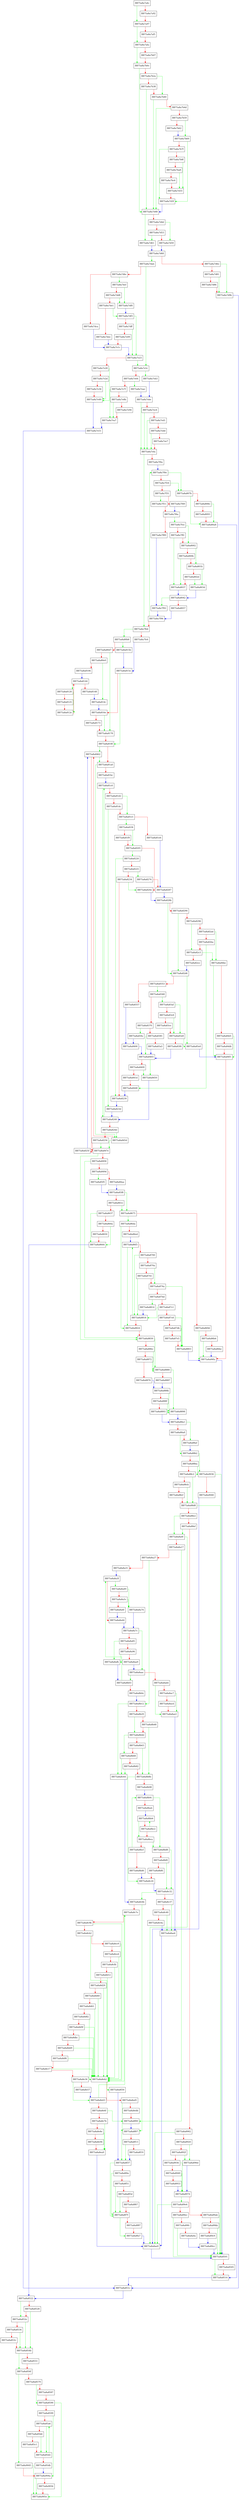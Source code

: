 digraph ResScan {
  node [shape="box"];
  graph [splines=ortho];
  BB75a8a7a4c -> BB75a8a7a97 [color="green"];
  BB75a8a7a4c -> BB75a8a7a92 [color="red"];
  BB75a8a7a92 -> BB75a8a7a97 [color="red"];
  BB75a8a7a97 -> BB75a8a7afa [color="green"];
  BB75a8a7a97 -> BB75a8a7af5 [color="red"];
  BB75a8a7af5 -> BB75a8a7afa [color="red"];
  BB75a8a7afa -> BB75a8a7b0c [color="green"];
  BB75a8a7afa -> BB75a8a7b07 [color="red"];
  BB75a8a7b07 -> BB75a8a7b0c [color="red"];
  BB75a8a7b0c -> BB75a8a7d48 [color="green"];
  BB75a8a7b0c -> BB75a8a7b2a [color="red"];
  BB75a8a7b2a -> BB75a8a7b40 [color="green"];
  BB75a8a7b2a -> BB75a8a7b38 [color="red"];
  BB75a8a7b38 -> BB75a8a7d48 [color="green"];
  BB75a8a7b38 -> BB75a8a7b40 [color="red"];
  BB75a8a7b40 -> BB75a8a7d48 [color="green"];
  BB75a8a7b40 -> BB75a8a7b4d [color="red"];
  BB75a8a7b4d -> BB75a8a7d48 [color="green"];
  BB75a8a7b4d -> BB75a8a7b59 [color="red"];
  BB75a8a7b59 -> BB75a8a7b69 [color="green"];
  BB75a8a7b59 -> BB75a8a7b62 [color="red"];
  BB75a8a7b62 -> BB75a8a7b69 [color="blue"];
  BB75a8a7b69 -> BB75a8a7d3f [color="green"];
  BB75a8a7b69 -> BB75a8a7b7f [color="red"];
  BB75a8a7b7f -> BB75a8a7d3f [color="green"];
  BB75a8a7b7f -> BB75a8a7b8f [color="red"];
  BB75a8a7b8f -> BB75a8a7d33 [color="green"];
  BB75a8a7b8f -> BB75a8a7ba8 [color="red"];
  BB75a8a7ba8 -> BB75a8a7d33 [color="green"];
  BB75a8a7ba8 -> BB75a8a7bc6 [color="red"];
  BB75a8a7bc6 -> BB75a8a7d33 [color="red"];
  BB75a8a7d33 -> BB75a8a7d3f [color="red"];
  BB75a8a7d3f -> BB75a8a7d48 [color="blue"];
  BB75a8a7d48 -> BB75a8a7d61 [color="green"];
  BB75a8a7d48 -> BB75a8a7d4d [color="red"];
  BB75a8a7d4d -> BB75a8a7d59 [color="green"];
  BB75a8a7d4d -> BB75a8a7d53 [color="red"];
  BB75a8a7d53 -> BB75a8a7d61 [color="green"];
  BB75a8a7d53 -> BB75a8a7d59 [color="red"];
  BB75a8a7d59 -> BB75a8a7d68 [color="blue"];
  BB75a8a7d61 -> BB75a8a7d68 [color="blue"];
  BB75a8a7d68 -> BB75a8a7dab [color="green"];
  BB75a8a7d68 -> BB75a8a7d6e [color="red"];
  BB75a8a7d6e -> BB75a8a7d9b [color="green"];
  BB75a8a7d6e -> BB75a8a7d81 [color="red"];
  BB75a8a7d81 -> BB75a8a7d9b [color="green"];
  BB75a8a7d81 -> BB75a8a7d86 [color="red"];
  BB75a8a7d86 -> BB75a8a7d9b [color="red"];
  BB75a8a7d9b -> BB75a8a851c [color="blue"];
  BB75a8a7dab -> BB75a8a7e5c [color="green"];
  BB75a8a7dab -> BB75a8a7dbc [color="red"];
  BB75a8a7dbc -> BB75a8a7dcf [color="green"];
  BB75a8a7dbc -> BB75a8a7dca [color="red"];
  BB75a8a7dca -> BB75a8a7e1c [color="blue"];
  BB75a8a7dcf -> BB75a8a7df0 [color="green"];
  BB75a8a7dcf -> BB75a8a7dd8 [color="red"];
  BB75a8a7dd8 -> BB75a8a7df0 [color="green"];
  BB75a8a7dd8 -> BB75a8a7de1 [color="red"];
  BB75a8a7de1 -> BB75a8a7df3 [color="green"];
  BB75a8a7de1 -> BB75a8a7dee [color="red"];
  BB75a8a7dee -> BB75a8a7e1c [color="blue"];
  BB75a8a7df0 -> BB75a8a7df3 [color="blue"];
  BB75a8a7df3 -> BB75a8a7e23 [color="green"];
  BB75a8a7df3 -> BB75a8a7dff [color="red"];
  BB75a8a7dff -> BB75a8a7e23 [color="green"];
  BB75a8a7dff -> BB75a8a7e09 [color="red"];
  BB75a8a7e09 -> BB75a8a7e1c [color="red"];
  BB75a8a7e1c -> BB75a8a7e23 [color="blue"];
  BB75a8a7e23 -> BB75a8a7e5c [color="green"];
  BB75a8a7e23 -> BB75a8a7e28 [color="red"];
  BB75a8a7e28 -> BB75a8a7e49 [color="green"];
  BB75a8a7e28 -> BB75a8a7e2d [color="red"];
  BB75a8a7e2d -> BB75a8a7e49 [color="green"];
  BB75a8a7e2d -> BB75a8a7e36 [color="red"];
  BB75a8a7e36 -> BB75a8a7e49 [color="red"];
  BB75a8a7e49 -> BB75a8a7e51 [color="blue"];
  BB75a8a7e51 -> BB75a8a851c [color="blue"];
  BB75a8a7e5c -> BB75a8a7eb3 [color="green"];
  BB75a8a7e5c -> BB75a8a7e64 [color="red"];
  BB75a8a7e64 -> BB75a8a7eae [color="green"];
  BB75a8a7e64 -> BB75a8a7e7f [color="red"];
  BB75a8a7e7f -> BB75a8a7ea7 [color="green"];
  BB75a8a7e7f -> BB75a8a7e8b [color="red"];
  BB75a8a7e8b -> BB75a8a7ea7 [color="green"];
  BB75a8a7e8b -> BB75a8a7e94 [color="red"];
  BB75a8a7e94 -> BB75a8a7ea7 [color="red"];
  BB75a8a7ea7 -> BB75a8a7e51 [color="blue"];
  BB75a8a7eae -> BB75a8a7ebe [color="blue"];
  BB75a8a7eb3 -> BB75a8a7ebe [color="blue"];
  BB75a8a7ebe -> BB75a8a7efa [color="green"];
  BB75a8a7ebe -> BB75a8a7ec4 [color="red"];
  BB75a8a7ec4 -> BB75a8a7efa [color="green"];
  BB75a8a7ec4 -> BB75a8a7ed1 [color="red"];
  BB75a8a7ed1 -> BB75a8a7efa [color="green"];
  BB75a8a7ed1 -> BB75a8a7edd [color="red"];
  BB75a8a7edd -> BB75a8a7efa [color="green"];
  BB75a8a7edd -> BB75a8a7ee7 [color="red"];
  BB75a8a7ee7 -> BB75a8a7efa [color="red"];
  BB75a8a7efa -> BB75a8a7fb4 [color="green"];
  BB75a8a7efa -> BB75a8a7f0a [color="red"];
  BB75a8a7f0a -> BB75a8a7f0e [color="blue"];
  BB75a8a7f0e -> BB75a8a807b [color="green"];
  BB75a8a7f0e -> BB75a8a7f24 [color="red"];
  BB75a8a7f24 -> BB75a8a807b [color="green"];
  BB75a8a7f24 -> BB75a8a7f31 [color="red"];
  BB75a8a7f31 -> BB75a8a7f51 [color="green"];
  BB75a8a7f31 -> BB75a8a7f49 [color="red"];
  BB75a8a7f49 -> BB75a8a7f6a [color="blue"];
  BB75a8a7f51 -> BB75a8a7f6a [color="red"];
  BB75a8a7f6a -> BB75a8a7fce [color="green"];
  BB75a8a7f6a -> BB75a8a7f89 [color="red"];
  BB75a8a7f89 -> BB75a8a7f92 [color="blue"];
  BB75a8a7f92 -> BB75a8a7f96 [color="blue"];
  BB75a8a7f96 -> BB75a8a7f0e [color="green"];
  BB75a8a7f96 -> BB75a8a7fb4 [color="red"];
  BB75a8a7fb4 -> BB75a8a80b8 [color="green"];
  BB75a8a7fb4 -> BB75a8a7fc6 [color="red"];
  BB75a8a7fc6 -> BB75a8a815e [color="blue"];
  BB75a8a7fce -> BB75a8a8002 [color="green"];
  BB75a8a7fce -> BB75a8a7ff2 [color="red"];
  BB75a8a7ff2 -> BB75a8a8037 [color="green"];
  BB75a8a7ff2 -> BB75a8a8002 [color="red"];
  BB75a8a8002 -> BB75a8a801b [color="green"];
  BB75a8a8002 -> BB75a8a800b [color="red"];
  BB75a8a800b -> BB75a8a8037 [color="green"];
  BB75a8a800b -> BB75a8a801b [color="red"];
  BB75a8a801b -> BB75a8a803d [color="green"];
  BB75a8a801b -> BB75a8a802d [color="red"];
  BB75a8a802d -> BB75a8a803d [color="green"];
  BB75a8a802d -> BB75a8a8037 [color="red"];
  BB75a8a8037 -> BB75a8a8042 [color="blue"];
  BB75a8a803d -> BB75a8a8042 [color="blue"];
  BB75a8a8042 -> BB75a8a7f92 [color="green"];
  BB75a8a8042 -> BB75a8a8057 [color="red"];
  BB75a8a8057 -> BB75a8a7f96 [color="blue"];
  BB75a8a807b -> BB75a8a80a8 [color="green"];
  BB75a8a807b -> BB75a8a808e [color="red"];
  BB75a8a808e -> BB75a8a80a8 [color="green"];
  BB75a8a808e -> BB75a8a8093 [color="red"];
  BB75a8a8093 -> BB75a8a80a8 [color="red"];
  BB75a8a80a8 -> BB75a8a8514 [color="blue"];
  BB75a8a80b8 -> BB75a8a815b [color="green"];
  BB75a8a80b8 -> BB75a8a80d7 [color="red"];
  BB75a8a80d7 -> BB75a8a8178 [color="green"];
  BB75a8a80d7 -> BB75a8a80e0 [color="red"];
  BB75a8a80e0 -> BB75a8a814c [color="green"];
  BB75a8a80e0 -> BB75a8a8106 [color="red"];
  BB75a8a8106 -> BB75a8a8144 [color="blue"];
  BB75a8a8120 -> BB75a8a812e [color="green"];
  BB75a8a8120 -> BB75a8a8125 [color="red"];
  BB75a8a8125 -> BB75a8a812e [color="red"];
  BB75a8a812e -> BB75a8a8144 [color="red"];
  BB75a8a8144 -> BB75a8a8120 [color="green"];
  BB75a8a8144 -> BB75a8a8148 [color="red"];
  BB75a8a8148 -> BB75a8a814c [color="blue"];
  BB75a8a814c -> BB75a8a816e [color="blue"];
  BB75a8a815b -> BB75a8a815e [color="blue"];
  BB75a8a815e -> BB75a8a818f [color="green"];
  BB75a8a815e -> BB75a8a816e [color="red"];
  BB75a8a816e -> BB75a8a8178 [color="green"];
  BB75a8a816e -> BB75a8a8173 [color="red"];
  BB75a8a8173 -> BB75a8a8178 [color="red"];
  BB75a8a8178 -> BB75a8a818f [color="red"];
  BB75a8a818f -> BB75a8a8462 [color="green"];
  BB75a8a818f -> BB75a8a81a0 [color="red"];
  BB75a8a81a0 -> BB75a8a845d [color="green"];
  BB75a8a81a0 -> BB75a8a81bc [color="red"];
  BB75a8a81bc -> BB75a8a81c0 [color="blue"];
  BB75a8a81c0 -> BB75a8a8240 [color="green"];
  BB75a8a81c0 -> BB75a8a81d2 [color="red"];
  BB75a8a81d2 -> BB75a8a81e1 [color="green"];
  BB75a8a81d2 -> BB75a8a81dc [color="red"];
  BB75a8a81dc -> BB75a8a823d [color="green"];
  BB75a8a81dc -> BB75a8a81e1 [color="red"];
  BB75a8a81e1 -> BB75a8a81f4 [color="green"];
  BB75a8a81e1 -> BB75a8a81e6 [color="red"];
  BB75a8a81e6 -> BB75a8a8287 [color="blue"];
  BB75a8a81f4 -> BB75a8a8205 [color="green"];
  BB75a8a81f4 -> BB75a8a81f9 [color="red"];
  BB75a8a81f9 -> BB75a8a8205 [color="red"];
  BB75a8a8205 -> BB75a8a8220 [color="green"];
  BB75a8a8205 -> BB75a8a820e [color="red"];
  BB75a8a820e -> BB75a8a828b [color="blue"];
  BB75a8a8220 -> BB75a8a8239 [color="green"];
  BB75a8a8220 -> BB75a8a8225 [color="red"];
  BB75a8a8225 -> BB75a8a8274 [color="green"];
  BB75a8a8225 -> BB75a8a8234 [color="red"];
  BB75a8a8234 -> BB75a8a820e [color="green"];
  BB75a8a8234 -> BB75a8a8239 [color="red"];
  BB75a8a8239 -> BB75a8a823d [color="blue"];
  BB75a8a823d -> BB75a8a8240 [color="blue"];
  BB75a8a8240 -> BB75a8a81c0 [color="green"];
  BB75a8a8240 -> BB75a8a824d [color="red"];
  BB75a8a824d -> BB75a8a845d [color="green"];
  BB75a8a824d -> BB75a8a8256 [color="red"];
  BB75a8a8256 -> BB75a8a847e [color="green"];
  BB75a8a8256 -> BB75a8a825f [color="red"];
  BB75a8a825f -> BB75a8a8462 [color="blue"];
  BB75a8a8274 -> BB75a8a8287 [color="red"];
  BB75a8a8287 -> BB75a8a828b [color="blue"];
  BB75a8a828b -> BB75a8a82d6 [color="green"];
  BB75a8a828b -> BB75a8a8290 [color="red"];
  BB75a8a8290 -> BB75a8a82d6 [color="green"];
  BB75a8a8290 -> BB75a8a8296 [color="red"];
  BB75a8a8296 -> BB75a8a82c3 [color="green"];
  BB75a8a8296 -> BB75a8a82ad [color="red"];
  BB75a8a82ad -> BB75a8a84be [color="green"];
  BB75a8a82ad -> BB75a8a82ba [color="red"];
  BB75a8a82ba -> BB75a8a8448 [color="green"];
  BB75a8a82ba -> BB75a8a82c3 [color="red"];
  BB75a8a82c3 -> BB75a8a84be [color="green"];
  BB75a8a82c3 -> BB75a8a82ce [color="red"];
  BB75a8a82ce -> BB75a8a82d6 [color="blue"];
  BB75a8a82d6 -> BB75a8a85e0 [color="green"];
  BB75a8a82d6 -> BB75a8a8353 [color="red"];
  BB75a8a8353 -> BB75a8a8368 [color="green"];
  BB75a8a8353 -> BB75a8a8357 [color="red"];
  BB75a8a8357 -> BB75a8a8400 [color="blue"];
  BB75a8a8368 -> BB75a8a83af [color="green"];
  BB75a8a8368 -> BB75a8a8370 [color="red"];
  BB75a8a8370 -> BB75a8a83fa [color="green"];
  BB75a8a8370 -> BB75a8a8381 [color="red"];
  BB75a8a8381 -> BB75a8a8403 [color="green"];
  BB75a8a8381 -> BB75a8a83a5 [color="red"];
  BB75a8a83a5 -> BB75a8a8403 [color="blue"];
  BB75a8a83af -> BB75a8a83e8 [color="green"];
  BB75a8a83af -> BB75a8a83c8 [color="red"];
  BB75a8a83c8 -> BB75a8a83e8 [color="green"];
  BB75a8a83c8 -> BB75a8a83ce [color="red"];
  BB75a8a83ce -> BB75a8a83e8 [color="red"];
  BB75a8a83e8 -> BB75a8a85e0 [color="green"];
  BB75a8a83e8 -> BB75a8a83f4 [color="red"];
  BB75a8a83f4 -> BB75a8a8403 [color="blue"];
  BB75a8a83fa -> BB75a8a8400 [color="blue"];
  BB75a8a8400 -> BB75a8a8403 [color="blue"];
  BB75a8a8403 -> BB75a8a8450 [color="green"];
  BB75a8a8403 -> BB75a8a8409 [color="red"];
  BB75a8a8409 -> BB75a8a8450 [color="green"];
  BB75a8a8409 -> BB75a8a841d [color="red"];
  BB75a8a841d -> BB75a8a8448 [color="red"];
  BB75a8a8448 -> BB75a8a8239 [color="blue"];
  BB75a8a8450 -> BB75a8a8240 [color="blue"];
  BB75a8a845d -> BB75a8a847e [color="green"];
  BB75a8a845d -> BB75a8a8462 [color="red"];
  BB75a8a8462 -> BB75a8a81a0 [color="green"];
  BB75a8a8462 -> BB75a8a847e [color="red"];
  BB75a8a847e -> BB75a8a8830 [color="green"];
  BB75a8a847e -> BB75a8a8494 [color="red"];
  BB75a8a8494 -> BB75a8a8830 [color="green"];
  BB75a8a8494 -> BB75a8a849d [color="red"];
  BB75a8a849d -> BB75a8a85f5 [color="green"];
  BB75a8a849d -> BB75a8a84aa [color="red"];
  BB75a8a84aa -> BB75a8a85f8 [color="blue"];
  BB75a8a84be -> BB75a8a84f1 [color="green"];
  BB75a8a84be -> BB75a8a84d1 [color="red"];
  BB75a8a84d1 -> BB75a8a84f1 [color="green"];
  BB75a8a84d1 -> BB75a8a84db [color="red"];
  BB75a8a84db -> BB75a8a84f1 [color="red"];
  BB75a8a84f1 -> BB75a8a84fa [color="red"];
  BB75a8a84fa -> BB75a8a8501 [color="blue"];
  BB75a8a8501 -> BB75a8a8514 [color="green"];
  BB75a8a8501 -> BB75a8a8505 [color="red"];
  BB75a8a8505 -> BB75a8a8514 [color="red"];
  BB75a8a8514 -> BB75a8a851c [color="blue"];
  BB75a8a851c -> BB75a8a8522 [color="blue"];
  BB75a8a8522 -> BB75a8a852e [color="green"];
  BB75a8a8522 -> BB75a8a8528 [color="red"];
  BB75a8a8528 -> BB75a8a854b [color="green"];
  BB75a8a8528 -> BB75a8a852e [color="red"];
  BB75a8a852e -> BB75a8a854b [color="green"];
  BB75a8a852e -> BB75a8a8534 [color="red"];
  BB75a8a8534 -> BB75a8a854b [color="green"];
  BB75a8a8534 -> BB75a8a853c [color="red"];
  BB75a8a853c -> BB75a8a854b [color="red"];
  BB75a8a854b -> BB75a8a856f [color="green"];
  BB75a8a854b -> BB75a8a8551 [color="red"];
  BB75a8a8551 -> BB75a8a856f [color="red"];
  BB75a8a856f -> BB75a8a9045 [color="green"];
  BB75a8a856f -> BB75a8a8579 [color="red"];
  BB75a8a8579 -> BB75a8a8590 [color="green"];
  BB75a8a8579 -> BB75a8a8587 [color="red"];
  BB75a8a8587 -> BB75a8a8590 [color="red"];
  BB75a8a8590 -> BB75a8a905e [color="green"];
  BB75a8a8590 -> BB75a8a8599 [color="red"];
  BB75a8a8599 -> BB75a8a904a [color="green"];
  BB75a8a8599 -> BB75a8a85a6 [color="red"];
  BB75a8a85a6 -> BB75a8a85d2 [color="green"];
  BB75a8a85a6 -> BB75a8a85b6 [color="red"];
  BB75a8a85b6 -> BB75a8a85d2 [color="green"];
  BB75a8a85b6 -> BB75a8a85c1 [color="red"];
  BB75a8a85c1 -> BB75a8a85d2 [color="red"];
  BB75a8a85d2 -> BB75a8a85a6 [color="green"];
  BB75a8a85d2 -> BB75a8a85db [color="red"];
  BB75a8a85db -> BB75a8a904a [color="blue"];
  BB75a8a85e0 -> BB75a8a84f1 [color="blue"];
  BB75a8a85f5 -> BB75a8a85f8 [color="blue"];
  BB75a8a85f8 -> BB75a8a8675 [color="green"];
  BB75a8a85f8 -> BB75a8a861e [color="red"];
  BB75a8a861e -> BB75a8a8675 [color="green"];
  BB75a8a861e -> BB75a8a8637 [color="red"];
  BB75a8a8637 -> BB75a8a8664 [color="green"];
  BB75a8a8637 -> BB75a8a864a [color="red"];
  BB75a8a864a -> BB75a8a8664 [color="green"];
  BB75a8a864a -> BB75a8a8650 [color="red"];
  BB75a8a8650 -> BB75a8a8664 [color="red"];
  BB75a8a8664 -> BB75a8a8522 [color="blue"];
  BB75a8a8675 -> BB75a8a86da [color="green"];
  BB75a8a8675 -> BB75a8a869d [color="red"];
  BB75a8a869d -> BB75a8a84fa [color="green"];
  BB75a8a869d -> BB75a8a86b4 [color="red"];
  BB75a8a86b4 -> BB75a8a84fa [color="green"];
  BB75a8a86b4 -> BB75a8a86be [color="red"];
  BB75a8a86be -> BB75a8a84fa [color="blue"];
  BB75a8a86da -> BB75a8a8824 [color="green"];
  BB75a8a86da -> BB75a8a86ed [color="red"];
  BB75a8a86ed -> BB75a8a86f3 [color="blue"];
  BB75a8a86f3 -> BB75a8a8824 [color="green"];
  BB75a8a86f3 -> BB75a8a8700 [color="red"];
  BB75a8a8700 -> BB75a8a8818 [color="green"];
  BB75a8a8700 -> BB75a8a870a [color="red"];
  BB75a8a870a -> BB75a8a874a [color="green"];
  BB75a8a870a -> BB75a8a8741 [color="red"];
  BB75a8a8741 -> BB75a8a8818 [color="green"];
  BB75a8a8741 -> BB75a8a874a [color="red"];
  BB75a8a874a -> BB75a8a8803 [color="green"];
  BB75a8a874a -> BB75a8a87bd [color="red"];
  BB75a8a87bd -> BB75a8a8814 [color="green"];
  BB75a8a87bd -> BB75a8a87c1 [color="red"];
  BB75a8a87c1 -> BB75a8a8818 [color="green"];
  BB75a8a87c1 -> BB75a8a87c8 [color="red"];
  BB75a8a87c8 -> BB75a8a8803 [color="green"];
  BB75a8a87c8 -> BB75a8a87db [color="red"];
  BB75a8a87db -> BB75a8a8803 [color="green"];
  BB75a8a87db -> BB75a8a87e5 [color="red"];
  BB75a8a87e5 -> BB75a8a8803 [color="red"];
  BB75a8a8803 -> BB75a8a84fa [color="blue"];
  BB75a8a8814 -> BB75a8a8818 [color="blue"];
  BB75a8a8818 -> BB75a8a86f3 [color="green"];
  BB75a8a8818 -> BB75a8a8824 [color="red"];
  BB75a8a8824 -> BB75a8a8830 [color="red"];
  BB75a8a8830 -> BB75a8a8880 [color="green"];
  BB75a8a8830 -> BB75a8a886e [color="red"];
  BB75a8a886e -> BB75a8a8880 [color="green"];
  BB75a8a886e -> BB75a8a8872 [color="red"];
  BB75a8a8872 -> BB75a8a8880 [color="green"];
  BB75a8a8872 -> BB75a8a8876 [color="red"];
  BB75a8a8876 -> BB75a8a888b [color="blue"];
  BB75a8a8880 -> BB75a8a8898 [color="green"];
  BB75a8a8880 -> BB75a8a8887 [color="red"];
  BB75a8a8887 -> BB75a8a888b [color="blue"];
  BB75a8a888b -> BB75a8a8898 [color="green"];
  BB75a8a888b -> BB75a8a888f [color="red"];
  BB75a8a888f -> BB75a8a8898 [color="green"];
  BB75a8a888f -> BB75a8a8893 [color="red"];
  BB75a8a8893 -> BB75a8a88a1 [color="blue"];
  BB75a8a8898 -> BB75a8a88a1 [color="blue"];
  BB75a8a88a1 -> BB75a8a88af [color="green"];
  BB75a8a88a1 -> BB75a8a88a8 [color="red"];
  BB75a8a88a8 -> BB75a8a88b2 [color="green"];
  BB75a8a88a8 -> BB75a8a88af [color="red"];
  BB75a8a88af -> BB75a8a88b2 [color="blue"];
  BB75a8a88b2 -> BB75a8a9036 [color="green"];
  BB75a8a88b2 -> BB75a8a88ba [color="red"];
  BB75a8a88ba -> BB75a8a9036 [color="green"];
  BB75a8a88ba -> BB75a8a88c2 [color="red"];
  BB75a8a88c2 -> BB75a8a88d8 [color="green"];
  BB75a8a88c2 -> BB75a8a88cb [color="red"];
  BB75a8a88cb -> BB75a8a88d8 [color="green"];
  BB75a8a88cb -> BB75a8a88cf [color="red"];
  BB75a8a88cf -> BB75a8a88d8 [color="red"];
  BB75a8a88d8 -> BB75a8a8501 [color="green"];
  BB75a8a88d8 -> BB75a8a88e2 [color="red"];
  BB75a8a88e2 -> BB75a8a8a0f [color="green"];
  BB75a8a88e2 -> BB75a8a88ef [color="red"];
  BB75a8a88ef -> BB75a8a8a0f [color="green"];
  BB75a8a88ef -> BB75a8a8902 [color="red"];
  BB75a8a8902 -> BB75a8a8ae9 [color="green"];
  BB75a8a8902 -> BB75a8a8920 [color="red"];
  BB75a8a8920 -> BB75a8a896d [color="green"];
  BB75a8a8920 -> BB75a8a892f [color="red"];
  BB75a8a892f -> BB75a8a896d [color="green"];
  BB75a8a892f -> BB75a8a8936 [color="red"];
  BB75a8a8936 -> BB75a8a8974 [color="green"];
  BB75a8a8936 -> BB75a8a8949 [color="red"];
  BB75a8a8949 -> BB75a8a8974 [color="green"];
  BB75a8a8949 -> BB75a8a8953 [color="red"];
  BB75a8a8953 -> BB75a8a8974 [color="blue"];
  BB75a8a896d -> BB75a8a8974 [color="blue"];
  BB75a8a8974 -> BB75a8a89e4 [color="green"];
  BB75a8a8974 -> BB75a8a89ab [color="red"];
  BB75a8a89ab -> BB75a8a8501 [color="green"];
  BB75a8a89ab -> BB75a8a89bb [color="red"];
  BB75a8a89bb -> BB75a8a8501 [color="green"];
  BB75a8a89bb -> BB75a8a89c9 [color="red"];
  BB75a8a89c9 -> BB75a8a89cc [color="blue"];
  BB75a8a89cc -> BB75a8a8501 [color="blue"];
  BB75a8a89e4 -> BB75a8a8ae9 [color="green"];
  BB75a8a89e4 -> BB75a8a89ec [color="red"];
  BB75a8a89ec -> BB75a8a8501 [color="green"];
  BB75a8a89ec -> BB75a8a89fc [color="red"];
  BB75a8a89fc -> BB75a8a8501 [color="green"];
  BB75a8a89fc -> BB75a8a8a0a [color="red"];
  BB75a8a8a0a -> BB75a8a89cc [color="blue"];
  BB75a8a8a0f -> BB75a8a8ae9 [color="green"];
  BB75a8a8a0f -> BB75a8a8a17 [color="red"];
  BB75a8a8a17 -> BB75a8a8f00 [color="green"];
  BB75a8a8a17 -> BB75a8a8a27 [color="red"];
  BB75a8a8a27 -> BB75a8a8b12 [color="green"];
  BB75a8a8a27 -> BB75a8a8a31 [color="red"];
  BB75a8a8a31 -> BB75a8a8a3f [color="blue"];
  BB75a8a8a3f -> BB75a8a8a49 [color="green"];
  BB75a8a8a3f -> BB75a8a8a44 [color="red"];
  BB75a8a8a44 -> BB75a8a8a7c [color="blue"];
  BB75a8a8a49 -> BB75a8a8a74 [color="green"];
  BB75a8a8a49 -> BB75a8a8a5c [color="red"];
  BB75a8a8a5c -> BB75a8a8a74 [color="green"];
  BB75a8a8a5c -> BB75a8a8a6f [color="red"];
  BB75a8a8a6f -> BB75a8a8a44 [color="blue"];
  BB75a8a8a74 -> BB75a8a8a7c [color="blue"];
  BB75a8a8a7c -> BB75a8a8aac [color="green"];
  BB75a8a8a7c -> BB75a8a8a85 [color="red"];
  BB75a8a8a85 -> BB75a8a8afb [color="green"];
  BB75a8a8a85 -> BB75a8a8a96 [color="red"];
  BB75a8a8a96 -> BB75a8a8afb [color="green"];
  BB75a8a8a96 -> BB75a8a8aa9 [color="red"];
  BB75a8a8aa9 -> BB75a8a8aac [color="blue"];
  BB75a8a8aac -> BB75a8a8b03 [color="green"];
  BB75a8a8aac -> BB75a8a8ab4 [color="red"];
  BB75a8a8ab4 -> BB75a8a8ae2 [color="green"];
  BB75a8a8ab4 -> BB75a8a8ac7 [color="red"];
  BB75a8a8ac7 -> BB75a8a8ae2 [color="green"];
  BB75a8a8ac7 -> BB75a8a8acd [color="red"];
  BB75a8a8acd -> BB75a8a8ae2 [color="red"];
  BB75a8a8ae2 -> BB75a8a8ae6 [color="blue"];
  BB75a8a8ae6 -> BB75a8a8ae9 [color="blue"];
  BB75a8a8ae9 -> BB75a8a8501 [color="blue"];
  BB75a8a8afb -> BB75a8a8b03 [color="blue"];
  BB75a8a8b03 -> BB75a8a8a3f [color="green"];
  BB75a8a8b03 -> BB75a8a8b0e [color="red"];
  BB75a8a8b0e -> BB75a8a8b12 [color="blue"];
  BB75a8a8b12 -> BB75a8a8c64 [color="green"];
  BB75a8a8b12 -> BB75a8a8b29 [color="red"];
  BB75a8a8b29 -> BB75a8a8b4d [color="green"];
  BB75a8a8b29 -> BB75a8a8b48 [color="red"];
  BB75a8a8b48 -> BB75a8a8b8b [color="green"];
  BB75a8a8b48 -> BB75a8a8b4d [color="red"];
  BB75a8a8b4d -> BB75a8a8b68 [color="green"];
  BB75a8a8b4d -> BB75a8a8b63 [color="red"];
  BB75a8a8b63 -> BB75a8a8b8b [color="green"];
  BB75a8a8b63 -> BB75a8a8b68 [color="red"];
  BB75a8a8b68 -> BB75a8a8c64 [color="green"];
  BB75a8a8b68 -> BB75a8a8b82 [color="red"];
  BB75a8a8b82 -> BB75a8a8c64 [color="green"];
  BB75a8a8b82 -> BB75a8a8b8b [color="red"];
  BB75a8a8b8b -> BB75a8a8c24 [color="green"];
  BB75a8a8b8b -> BB75a8a8b98 [color="red"];
  BB75a8a8b98 -> BB75a8a8b9c [color="blue"];
  BB75a8a8b9c -> BB75a8a8bd8 [color="green"];
  BB75a8a8b9c -> BB75a8a8bab [color="red"];
  BB75a8a8bab -> BB75a8a8bb4 [color="blue"];
  BB75a8a8bb4 -> BB75a8a8bca [color="green"];
  BB75a8a8bb4 -> BB75a8a8bc2 [color="red"];
  BB75a8a8bc2 -> BB75a8a8bb4 [color="green"];
  BB75a8a8bc2 -> BB75a8a8bca [color="red"];
  BB75a8a8bca -> BB75a8a8bd8 [color="green"];
  BB75a8a8bca -> BB75a8a8bcf [color="red"];
  BB75a8a8bcf -> BB75a8a8b9c [color="green"];
  BB75a8a8bcf -> BB75a8a8bd6 [color="red"];
  BB75a8a8bd6 -> BB75a8a8c24 [color="blue"];
  BB75a8a8bd8 -> BB75a8a8c32 [color="green"];
  BB75a8a8bd8 -> BB75a8a8bf0 [color="red"];
  BB75a8a8bf0 -> BB75a8a8c32 [color="green"];
  BB75a8a8bf0 -> BB75a8a8bf6 [color="red"];
  BB75a8a8bf6 -> BB75a8a8c24 [color="red"];
  BB75a8a8c24 -> BB75a8a8c32 [color="blue"];
  BB75a8a8c32 -> BB75a8a8c6b [color="green"];
  BB75a8a8c32 -> BB75a8a8c37 [color="red"];
  BB75a8a8c37 -> BB75a8a8ae6 [color="green"];
  BB75a8a8c37 -> BB75a8a8c40 [color="red"];
  BB75a8a8c40 -> BB75a8a8ae6 [color="green"];
  BB75a8a8c40 -> BB75a8a8c4a [color="red"];
  BB75a8a8c4a -> BB75a8a8ae6 [color="blue"];
  BB75a8a8c64 -> BB75a8a8c6b [color="blue"];
  BB75a8a8c6b -> BB75a8a8f07 [color="green"];
  BB75a8a8c6b -> BB75a8a8c7e [color="red"];
  BB75a8a8c7e -> BB75a8a8eb2 [color="green"];
  BB75a8a8c7e -> BB75a8a8c9b [color="red"];
  BB75a8a8c9b -> BB75a8a8eb2 [color="green"];
  BB75a8a8c9b -> BB75a8a8cb2 [color="red"];
  BB75a8a8cb2 -> BB75a8a8eb2 [color="green"];
  BB75a8a8cb2 -> BB75a8a8cc9 [color="red"];
  BB75a8a8cc9 -> BB75a8a8eb2 [color="green"];
  BB75a8a8cc9 -> BB75a8a8ce4 [color="red"];
  BB75a8a8ce4 -> BB75a8a8eb2 [color="green"];
  BB75a8a8ce4 -> BB75a8a8cfb [color="red"];
  BB75a8a8cfb -> BB75a8a8eb2 [color="green"];
  BB75a8a8cfb -> BB75a8a8d12 [color="red"];
  BB75a8a8d12 -> BB75a8a8eb2 [color="green"];
  BB75a8a8d12 -> BB75a8a8d29 [color="red"];
  BB75a8a8d29 -> BB75a8a8eb2 [color="green"];
  BB75a8a8d29 -> BB75a8a8d40 [color="red"];
  BB75a8a8d40 -> BB75a8a8eb2 [color="green"];
  BB75a8a8d40 -> BB75a8a8d61 [color="red"];
  BB75a8a8d61 -> BB75a8a8eb2 [color="green"];
  BB75a8a8d61 -> BB75a8a8d82 [color="red"];
  BB75a8a8d82 -> BB75a8a8eb2 [color="green"];
  BB75a8a8d82 -> BB75a8a8d9f [color="red"];
  BB75a8a8d9f -> BB75a8a8eb2 [color="green"];
  BB75a8a8d9f -> BB75a8a8dbc [color="red"];
  BB75a8a8dbc -> BB75a8a8eb2 [color="green"];
  BB75a8a8dbc -> BB75a8a8dd9 [color="red"];
  BB75a8a8dd9 -> BB75a8a8eb2 [color="green"];
  BB75a8a8dd9 -> BB75a8a8df6 [color="red"];
  BB75a8a8df6 -> BB75a8a8eb2 [color="green"];
  BB75a8a8df6 -> BB75a8a8e17 [color="red"];
  BB75a8a8e17 -> BB75a8a8eb2 [color="green"];
  BB75a8a8e17 -> BB75a8a8e34 [color="red"];
  BB75a8a8e34 -> BB75a8a8e63 [color="green"];
  BB75a8a8e34 -> BB75a8a8e57 [color="red"];
  BB75a8a8e57 -> BB75a8a8e63 [color="blue"];
  BB75a8a8e63 -> BB75a8a8c7e [color="green"];
  BB75a8a8e63 -> BB75a8a8e6f [color="red"];
  BB75a8a8e6f -> BB75a8a8f00 [color="green"];
  BB75a8a8e6f -> BB75a8a8e7b [color="red"];
  BB75a8a8e7b -> BB75a8a8ea9 [color="green"];
  BB75a8a8e7b -> BB75a8a8e8e [color="red"];
  BB75a8a8e8e -> BB75a8a8ea9 [color="green"];
  BB75a8a8e8e -> BB75a8a8e94 [color="red"];
  BB75a8a8e94 -> BB75a8a8ea9 [color="red"];
  BB75a8a8ea9 -> BB75a8a8ae9 [color="blue"];
  BB75a8a8eb2 -> BB75a8a8f30 [color="green"];
  BB75a8a8eb2 -> BB75a8a8ed5 [color="red"];
  BB75a8a8ed5 -> BB75a8a8f07 [color="green"];
  BB75a8a8ed5 -> BB75a8a8edb [color="red"];
  BB75a8a8edb -> BB75a8a8f00 [color="red"];
  BB75a8a8f00 -> BB75a8a8f07 [color="blue"];
  BB75a8a8f07 -> BB75a8a8f37 [color="green"];
  BB75a8a8f07 -> BB75a8a8f13 [color="red"];
  BB75a8a8f13 -> BB75a8a8f37 [color="green"];
  BB75a8a8f13 -> BB75a8a8f19 [color="red"];
  BB75a8a8f19 -> BB75a8a8f37 [color="blue"];
  BB75a8a8f30 -> BB75a8a8f37 [color="blue"];
  BB75a8a8f37 -> BB75a8a8f7f [color="green"];
  BB75a8a8f37 -> BB75a8a8f4a [color="red"];
  BB75a8a8f4a -> BB75a8a8f7f [color="green"];
  BB75a8a8f4a -> BB75a8a8f51 [color="red"];
  BB75a8a8f51 -> BB75a8a8f7f [color="green"];
  BB75a8a8f51 -> BB75a8a8f5d [color="red"];
  BB75a8a8f5d -> BB75a8a8f7f [color="green"];
  BB75a8a8f5d -> BB75a8a8f67 [color="red"];
  BB75a8a8f67 -> BB75a8a8f7f [color="red"];
  BB75a8a8f7f -> BB75a8a8fa7 [color="green"];
  BB75a8a8f7f -> BB75a8a8f87 [color="red"];
  BB75a8a8f87 -> BB75a8a8fa7 [color="red"];
  BB75a8a8fa7 -> BB75a8a8ae9 [color="blue"];
  BB75a8a9036 -> BB75a8a8501 [color="green"];
  BB75a8a9036 -> BB75a8a9040 [color="red"];
  BB75a8a9040 -> BB75a8a8ae9 [color="blue"];
  BB75a8a9045 -> BB75a8a905e [color="green"];
  BB75a8a9045 -> BB75a8a904a [color="red"];
  BB75a8a904a -> BB75a8a905e [color="green"];
  BB75a8a904a -> BB75a8a9056 [color="red"];
  BB75a8a9056 -> BB75a8a905e [color="red"];
}